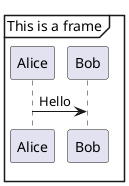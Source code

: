 {
  "sha1": "p00a0f0x5k3tvy92k3jw4x7xg54fyv1",
  "insertion": {
    "when": "2024-06-04T17:28:40.506Z",
    "url": "https://github.com/plantuml/plantuml/issues/230",
    "user": "plantuml@gmail.com"
  }
}
@startuml
!pragma teoz true
mainframe This is a frame
Alice->Bob : Hello
@enduml
